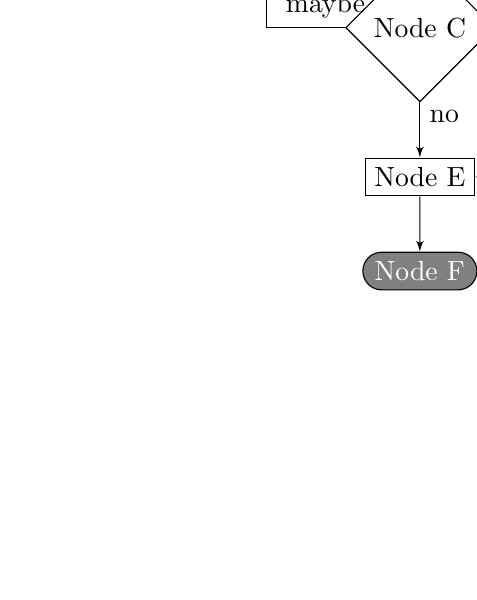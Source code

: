 \begin{tikzpicture}[]

\definecolor{lR}{rgb}{1.0,0.4,0.4}
\tikzstyle{nodestyle}=[draw, align=center];
\tikzstyle{termnodestyle}=[rounded rectangle, draw, align=center, text=white, draw=black, fill=gray];
\tikzstyle{qnodestyle}=[diamond, draw]
\tikzstyle{line}=[draw];
\tikzstyle{arrow}=[line, -latex'];

\matrix[column sep = 2em, row sep = 2em] {

\node[termnodestyle] (na) {Node A};  \\
\node[nodestyle] (nb) {Node B}; \\
\node[qnodestyle] (nc) {Node C}; &
\node[nodestyle] (nd) {Node D}; \\ 
\node[nodestyle] (ne) {Node E};\\
\node[termnodestyle] (nf) {Node F};
\\
};

\path [arrow] (na) -- (nb);
\path [arrow] (nb) -- (nc);
\path [arrow] (nc) -- node[above, near start]{yes} (nd);
\path [arrow] (nc) -- node[right, near start]{no} (ne);
\path [arrow] (nc.west) -- node[above, near start]{maybe} ++(-1,0) |- (nb);
\path [arrow] (nd) |- node[right, near start]{woah} (ne);
\path [arrow] (ne) -- (nf);

\end{tikzpicture}
